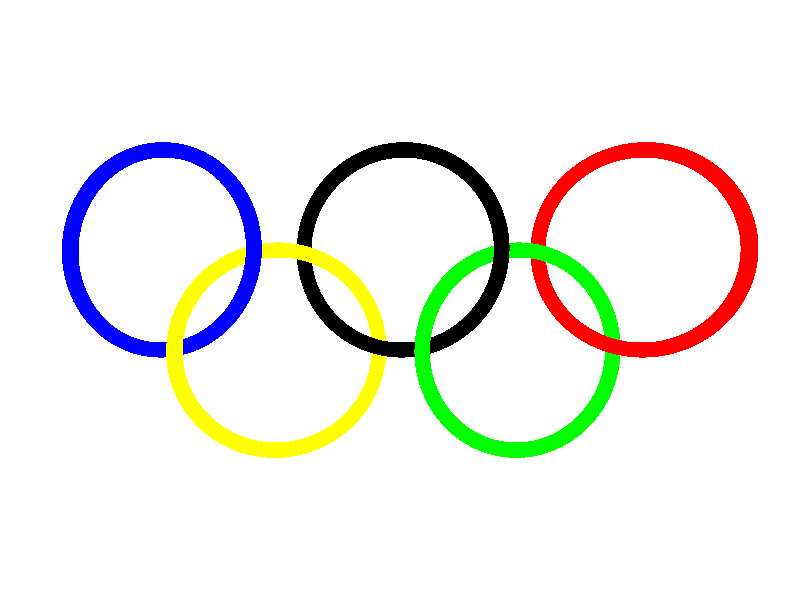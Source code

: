 #include"colors.inc"

#declare Europe = Blue;
#declare Asie = Yellow;
#declare Afrique = Black;
#declare Oceanie = Green;
#declare Amerique = Red;

#declare camera_face =camera{location<0,0,-6>look_at<0,0,0>
//orthographic
}

#declare camera_profil_droit = camera
{
location<5,0,0>
look_at<0,0,0>
//orthographic
}

#declare camera_profil_gauche = camera
{
location<-5,0,0>
look_at<0,0,0>
//orthographic
}

#declare camera_dessus = camera
{
location<0,6,0>
look_at<0,0,0>
//orthographic
}

camera{ camera_face }

background{color White}

light_source{<-200.0,0.0,0.0>color White }
light_source{<200.0,0.0,0.0>color White }
light_source{<0.0,0.0,-200.0>color White }
light_source{<0.0,200.0,0.0>color White }

#declare largeur_anneau  =1;
#declare rayon_anneau  =0.075;
#declare ecart_anneau  =0.2;

#macro anneau (position, rotation, continent )
  object{
    torus{ largeur_anneau, rayon_anneau }
    pigment{color continent }
    rotate rotation
    translate position
  }
#end

union{
anneau (<-largeur_anneau-ecart_anneau,-largeur_anneau/2,0>,<90,-10,0>, Asie )
anneau (<largeur_anneau+ecart_anneau,-largeur_anneau/2,0>,<90,-10,0>, Oceanie )
anneau (<0,largeur_anneau/2,0>,<90,10,0>, Afrique )
anneau (<-2*largeur_anneau-2*ecart_anneau,largeur_anneau/2,0>,<90,10,0>, Europe )
anneau (<2*largeur_anneau+2*ecart_anneau,largeur_anneau/2,0>,<90,10,0>, Amerique )
}
